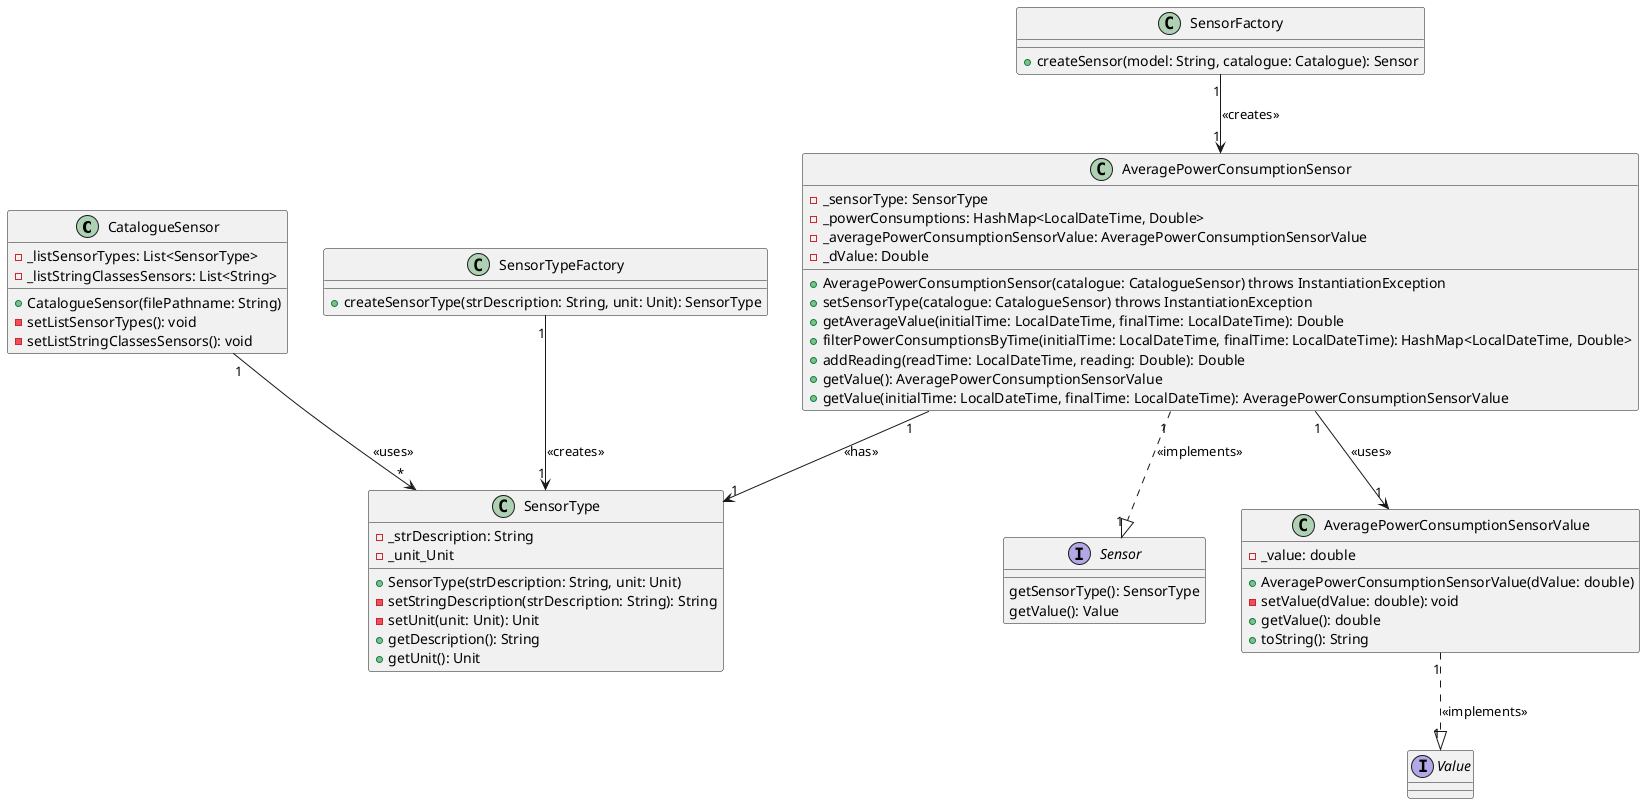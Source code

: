 @startuml


    class CatalogueSensor{
    'Attributes'
    - _listSensorTypes: List<SensorType>
    - _listStringClassesSensors: List<String>

    'Methods'
    +CatalogueSensor(filePathname: String)
    -setListSensorTypes(): void
    -setListStringClassesSensors(): void
    }

    class SensorType {
    'Atributes'
    - _strDescription: String
    - _unit_Unit

    'Methods'
    +SensorType(strDescription: String, unit: Unit)
    -setStringDescription(strDescription: String): String
    -setUnit(unit: Unit): Unit
    +getDescription(): String
    +getUnit(): Unit
    }

 class AveragePowerConsumptionSensorValue{
 'Attributes'
 - _value: double

 'Methods'
 +AveragePowerConsumptionSensorValue(dValue: double)
 -setValue(dValue: double): void
 +getValue(): double
 +toString(): String
 }
    class AveragePowerConsumptionSensor {
        - _sensorType: SensorType
        - _powerConsumptions: HashMap<LocalDateTime, Double>
        - _averagePowerConsumptionSensorValue: AveragePowerConsumptionSensorValue
        - _dValue: Double
        + AveragePowerConsumptionSensor(catalogue: CatalogueSensor) throws InstantiationException
        + setSensorType(catalogue: CatalogueSensor) throws InstantiationException
        + getAverageValue(initialTime: LocalDateTime, finalTime: LocalDateTime): Double
        + filterPowerConsumptionsByTime(initialTime: LocalDateTime, finalTime: LocalDateTime): HashMap<LocalDateTime, Double>
        + addReading(readTime: LocalDateTime, reading: Double): Double
        + getValue(): AveragePowerConsumptionSensorValue
        + getValue(initialTime: LocalDateTime, finalTime: LocalDateTime): AveragePowerConsumptionSensorValue
    }

    interface Sensor{
    'Methods'
    getSensorType(): SensorType
    getValue(): Value
    }

    interface Value{
    }

    class SensorFactory {
    'Methods'
    +createSensor(model: String, catalogue: Catalogue): Sensor
    }

    class SensorTypeFactory {
    'Methods'
    +createSensorType(strDescription: String, unit: Unit): SensorType
    }


SensorFactory "1" --> "1" AveragePowerConsumptionSensor : <<creates>>
AveragePowerConsumptionSensor "1" --> "1" SensorType : <<has>>
AveragePowerConsumptionSensor "1" --> "1" AveragePowerConsumptionSensorValue : <<uses>>
AveragePowerConsumptionSensor "1" ..|> "1" Sensor: <<implements>>


CatalogueSensor "1" --> "*" SensorType : <<uses>>
AveragePowerConsumptionSensorValue "1" ..|> "1" Value: <<implements>>
SensorTypeFactory "1" --> "1" SensorType : <<creates>>


@enduml

